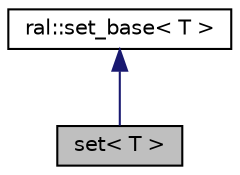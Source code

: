 digraph "set&lt; T &gt;"
{
 // LATEX_PDF_SIZE
  edge [fontname="Helvetica",fontsize="10",labelfontname="Helvetica",labelfontsize="10"];
  node [fontname="Helvetica",fontsize="10",shape=record];
  Node1 [label="set\< T \>",height=0.2,width=0.4,color="black", fillcolor="grey75", style="filled", fontcolor="black",tooltip="Класс множества, меняющий свою внутреннюю структуру"];
  Node2 -> Node1 [dir="back",color="midnightblue",fontsize="10",style="solid",fontname="Helvetica"];
  Node2 [label="ral::set_base\< T \>",height=0.2,width=0.4,color="black", fillcolor="white", style="filled",URL="$classral_1_1set__base.html",tooltip="Базовый класс для реализации множества"];
}
